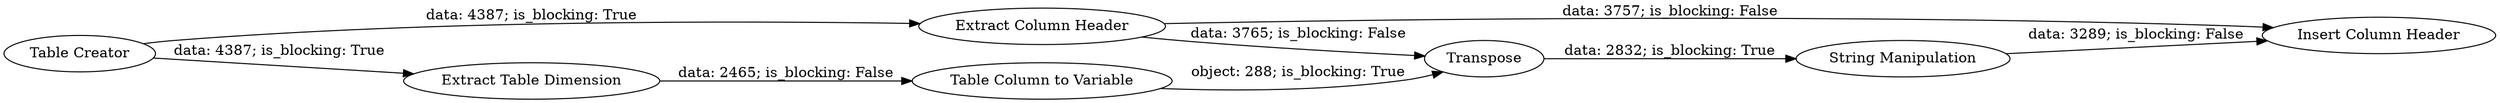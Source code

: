 digraph {
	"4591022031271073386_3" [label="String Manipulation"]
	"4591022031271073386_1" [label="Table Creator"]
	"4591022031271073386_4" [label=Transpose]
	"4591022031271073386_5" [label="Insert Column Header"]
	"4591022031271073386_2" [label="Extract Column Header"]
	"4591022031271073386_7" [label="Table Column to Variable"]
	"4591022031271073386_6" [label="Extract Table Dimension"]
	"4591022031271073386_2" -> "4591022031271073386_5" [label="data: 3757; is_blocking: False"]
	"4591022031271073386_1" -> "4591022031271073386_6" [label="data: 4387; is_blocking: True"]
	"4591022031271073386_1" -> "4591022031271073386_2" [label="data: 4387; is_blocking: True"]
	"4591022031271073386_6" -> "4591022031271073386_7" [label="data: 2465; is_blocking: False"]
	"4591022031271073386_3" -> "4591022031271073386_5" [label="data: 3289; is_blocking: False"]
	"4591022031271073386_4" -> "4591022031271073386_3" [label="data: 2832; is_blocking: True"]
	"4591022031271073386_2" -> "4591022031271073386_4" [label="data: 3765; is_blocking: False"]
	"4591022031271073386_7" -> "4591022031271073386_4" [label="object: 288; is_blocking: True"]
	rankdir=LR
}
